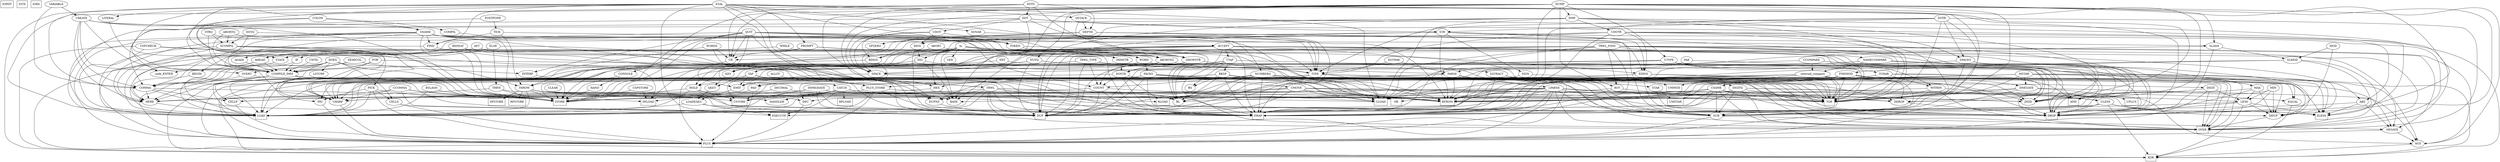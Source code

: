 strict digraph words {
"IOINIT" [shape=box]
"IOTX" [shape=box]
"IORX" [shape=box]
"EXECUTE" [shape=box]
"STORE" [shape=box]
"CSTORE" [shape=box]
"LOAD" [shape=box]
"CLOAD" [shape=box]
"RFROM" [shape=box]
"TOR" [shape=box]
"RLOAD" [shape=box]
"SPLOAD" [shape=box]
"SPSTORE" [shape=box]
"RPLOAD" [shape=box]
"RPSTORE" [shape=box]
"DUP" [shape=box]
"OVER" [shape=box]
"SWAP" [shape=box]
"DROP" [shape=box]
"UPLUS" [shape=box]
"PLUS" [shape=box]
"XOR" [shape=box]
"AND" [shape=box]
"OR" [shape=box]
"ZLESS" [shape=box]
"UMSTAR" [shape=box]
"UMMOD" [shape=box]
"FMSMOD" -> "ZLESS"
"DNEGATE" -> "TOR"
"DOT" -> "LOAD"
"CATCH" -> "EXECUTE"
"COUNT" -> "CHARP"
"EXTRACT" -> "SWAP"
"UDOTR" -> "TOR"
"TRWL_FIND" -> "NAMECOMPARE"
"BEGIN" -> "HERE"
"QUIT" -> "LOAD"
"CATCH" -> "RPLOAD"
"STATE" -> "LOAD"
"CMOVE" -> "DDROP"
"ACCEPT" -> "SUB"
"PROMPT" -> "NOT"
"SNAME" -> "LOAD"
"EVAL" -> "PROMPT"
"ACCEPT" -> "KEY"
"SIGN" -> "HOLD"
"DOTQ" -> "SCOMPQ"
"NAMECOMPARE" -> "AND"
"NUMBERQ" -> "STAR"
"NEGATE" -> "PLUS"
"DIGIT" -> "OVER"
"COMPILE_IMM" -> "COMMA"
"MSTAR" -> "ABS"
"TRWL" -> "OVER"
"SPACES" -> "JNZD"
"TRWL_FIND" -> "PLUS"
"DOT" -> "BASE"
"THROW" -> "SPSTORE"
"WORDS" -> "TRWL"
"DMP" -> "CLOAD"
"WORD" -> "PARSE"
"TYPE" -> "JNZD"
"STRQ" -> "COMPILE_IMM"
"SIGN" -> "ZLESS"
"DDROP" -> "DROP"
"QUIT" -> "CR"
"CREATE" -> "SNAME"
"NUFQ" -> "KEY"
"NUMBERQ" -> "HEX"
"CCOMPARE" -> "OVER"
"SNAME" -> "PLUS"
"BKSP" -> "SUB"
"DUMP" -> "DMP"
"UDOTR" -> "DIGS"
"DOES" -> "COMMA"
"ABORTQ" -> "SCOMPQ"
"SCOMPQ" -> "PLUS"
"DUMP" -> "ROT"
"PROMPT" -> "SHOWSTR"
"DIG" -> "HOLD"
"PARSE" -> "RFROM"
"DIG" -> "BASE"
"COMMA" -> "HERE"
"CSAME" -> "DROP"
"ACCEPT" -> "XOR"
"NUMBERQ" -> "JNZD"
"UDOTR" -> "RFROM"
"TRWL" -> "TOR"
"INC" -> "PLUS"
"STR" -> "SIGN"
"ACCEPT" -> "OVER"
"ACCEPT" -> "SWAP"
"UDOT" -> "DIGS"
"EDIGS" -> "LOAD"
"DECIMAL" -> "BASE"
"PLUS_STORE" -> "PLUS"
"CATCH" -> "LOAD"
"STR" -> "DUP"
"TRWL_FIND" -> "CHARP"
"internal_compare" -> "OVER"
"THEN" -> "HERE"
"SPACES" -> "MAX"
"MAX" -> "LESS"
"TRWL_FIND" -> "AND"
"DOTR" -> "SUB"
"UTYPE" -> "TCHAR"
"PICK" -> "LOAD"
"TRWL_TYPE" -> "SPACE"
"CATCH" -> "RFROM"
"COLON" -> "SNAME"
"internal_compare" -> "CSAME"
"DEPTH" -> "SUB"
"HOLD" -> "LOAD"
"CATCH" -> "HANDLER"
"FOR" -> "TOR"
"CREATE" -> "DOVAR"
"BSLASH" -> "STORE"
"TRWL" -> "DUP"
"NAMECOMPARE" -> "OVER"
"EVAL" -> "LITERAL"
"LOADEXEC" -> "LOAD"
"CCOMMA" -> "STORE"
"MIN" -> "SWAP"
"REPEAT" -> "SWAP"
"NOT" -> "XOR"
"SCOMPQ" -> "STORE"
"NUMBERQ" -> "DIGITQ"
"internal_compare" -> "CHARP"
"THROW" -> "DROP"
"WITHIN" -> "SUB"
"DMP" -> "SPACE"
"OVERT" -> "STORE"
"ALLOT" -> "PLUS_STORE"
"SCOMPQ" -> "WORD"
"NUMBERQ" -> "DUP"
"MOD" -> "DROP"
"HEX" -> "STORE"
"NEGATE" -> "NOT"
"STR" -> "EDIGS"
"EVAL" -> "THROW"
"UTYPE" -> "TOR"
"TYPE" -> "CLOAD"
"DUMP" -> "NUFQ"
"TRWL_TYPE" -> "COUNT"
"EVAL" -> "DUP"
"TCHAR" -> "BL"
"PLUS_STORE" -> "LOAD"
"EVAL" -> "STATE"
"CELLS" -> "PLUS"
"internal_compare" -> "TOR"
"TOKEN" -> "WORD"
"DIGITQ" -> "OR"
"DOTS" -> "RLOAD"
"SLASH" -> "SWAP"
"STR" -> "ABS"
"DUMP" -> "HEX"
"DOTQ" -> "COMPILE_IMM"
"UNTIL" -> "COMPILE_IMM"
"IF" -> "COMPILE_IMM"
"QKEY" -> "LOADEXEC"
"FIND" -> "TRWL"
"DEPTH" -> "SPZERO"
"DIGIT" -> "LESS"
"LPARSE" -> "DUP"
"COMMA" -> "STORE"
"DIGITQ" -> "RFROM"
"FMSMOD" -> "TOR"
"PICK" -> "PLUS"
"DOT" -> "UDOT"
"THEN" -> "SWAP"
"TRWL_FIND" -> "CLOAD"
"QUIT" -> "DUPNZ"
"TICK" -> "TOKEN"
"MOD" -> "SLMOD"
"PARSE" -> "LOAD"
"DOES" -> "LOAD"
"NUMBERQ" -> "BASE"
"TRWL" -> "EXECUTE"
"TTAP" -> "XOR"
"ROT" -> "TOR"
"hi" -> "HEX"
"BKSP" -> "EMIT"
"CSAME" -> "SWAP"
"PICK" -> "SPLOAD"
"QUIT" -> "TYPE"
"DMP" -> "OVER"
"CMOVE" -> "JNZD"
"COMPILE_IMM" -> "CELLP"
"AFT" -> "SWAP"
"SLMOD" -> "OVER"
"HAND" -> "STORE"
"PAD" -> "PLUS"
"EDIGS" -> "OVER"
"WORDS" -> "LOAD"
"CATCH" -> "DROP"
"CATCH" -> "TOR"
"LPARSE" -> "SUB"
"ULESS" -> "XOR"
"DOSTR" -> "PLUS"
"SNAME" -> "CHARP"
"LPARSE" -> "CHARP"
"CSPCHECK" -> "XOR"
"EVAL" -> "NUMBERQ"
"STR" -> "BDIGS"
"DUMP" -> "SPACE"
"WHILE" -> "SWAP"
"NUMBERQ" -> "LOAD"
"CCOMMA" -> "HERE"
"TAP" -> "OVER"
"CMOVE" -> "CHARP"
"DOTS" -> "PICK"
"DUMP" -> "CR"
"PARSE" -> "PLUS"
"NUMBERQ" -> "RFROM"
"CONSOLE" -> "HAND"
"BDIGS" -> "STORE"
"DOT" -> "SPACE"
"CLEAR" -> "STORE"
"PACKS" -> "RFROM"
"DOTPAR" -> "PARSE"
"UDOT" -> "BDIGS"
"LPARSE" -> "ZLESS"
"LOADEXEC" -> "DUP"
"TYPE" -> "DROP"
"internal_compare" -> "RFROM"
"DIGITQ" -> "OVER"
"LPARSE" -> "OVER"
"HOLD" -> "DUP"
"QUIT" -> "CONSOLE"
"FMSMOD" -> "SWAP"
"DOTS" -> "DOT"
"NUMBERQ" -> "CHARP"
"DOSTR" -> "TOR"
"DIGITQ" -> "TOR"
"STAR" -> "DROP"
"DIGITQ" -> "SUB"
"FMSMOD" -> "RFROM"
"hi" -> "BASE"
"TAP" -> "CHARP"
"EVAL" -> "DUPNZ"
"TRWL_FIND" -> "STATE"
"MAX" -> "DDUP"
"ABS" -> "NEGATE"
"CCOMMA" -> "DUP"
"ULESS" -> "SUB"
"NUMBERQ" -> "NEGATE"
"DOVAR" -> "RFROM"
"DOES" -> "CELLS"
"SNAME" -> "STORE"
"DEPTH" -> "SPLOAD"
"NUMBERQ" -> "OVER"
"ELSE" -> "AHEAD"
"DUMP" -> "NOT"
"ACCEPT" -> "DUP"
"TOKEN" -> "BL"
"CREATE" -> "COMPILE_IMM"
"MSTAR" -> "SWAP"
"TAP" -> "CSTORE"
"TRWL_FIND" -> "DDUP"
"NXT" -> "JNZD"
"VARIABLE" -> "CREATE"
"PICK" -> "CELLS"
"DOSTR" -> "RLOAD"
"DECIMAL" -> "STORE"
"LPARSE" -> "EQUAL"
"HOLD" -> "DEC"
"EMIT" -> "LOADEXEC"
"SNAME" -> "TOKEN"
"THROW" -> "LOAD"
"PARSE" -> "PLUS_STORE"
"ABORTNZ" -> "DROP"
"HERE" -> "LOAD"
"FMSMOD" -> "RLOAD"
"REPEAT" -> "STORE"
"PARSE" -> "SUB"
"IMMEDIATE" -> "CSTORE"
"LESS" -> "ZLESS"
"SLMOD" -> "FMSMOD"
"UTYPE" -> "JNZD"
"LPARSE" -> "NOT"
"IMMEDIATE" -> "OR"
"SCOMPQ" -> "CLOAD"
"NUMBERQ" -> "DDROP"
"CSAME" -> "DDROP"
"QUIT" -> "COUNT"
"TTAP" -> "BL"
"AFT" -> "DROP"
"PACKS" -> "CSTORE"
"NUFQ" -> "DDROP"
"DEPTH" -> "SLASH"
"hi" -> "EDIGS"
"NUMBERQ" -> "TOR"
"DOTR" -> "TYPE"
"DUMP" -> "JNZD"
"UDOTR" -> "TYPE"
"DOES" -> "COMPILE_IMM"
"PACKS" -> "TOR"
"NAMECOMPARE" -> "CLOAD"
"HOLD" -> "STORE"
"QSTACK" -> "ABORTNZ"
"STAR" -> "UMSTAR"
"HEX" -> "BASE"
"DEC" -> "PLUS"
"BKSP" -> "BL"
"COLON" -> "COMPIL"
"UDOT" -> "TYPE"
"CELLS" -> "DUP"
"SEMICOL" -> "INTERP"
"INTERP" -> "STORE"
"hi" -> "DIG"
"CMOVE" -> "CLOAD"
"EDIGS" -> "SUB"
"BKSP" -> "OVER"
"LOADEXEC" -> "EXECUTE"
"DOTQ" -> "SHOWSTR"
"TRWL_FIND" -> "ROT"
"ABORTNZ" -> "DOSTR"
"TTAP" -> "DROP"
"THROW" -> "STORE"
"DOT" -> "TYPE"
"PAD" -> "HERE"
"hi" -> "CR"
"LPARSE" -> "SWAP"
"hi" -> "TOR"
"COMPILE_IMM" -> "TOR"
"TAP" -> "DUP"
"CSAME" -> "DUP"
"SHOWSTR" -> "DOSTR"
"SCOMPQ" -> "HERE"
"NUMBERQ" -> "STORE"
"DIGS" -> "DIG"
"NUFQ" -> "DUP"
"LPARSE" -> "TOR"
"hi" -> "BDIGS"
"ACCEPT" -> "TTAP"
"MSTAR" -> "ZLESS"
"TYPE" -> "TOR"
"LESS" -> "DDUP"
"HOLD" -> "CSTORE"
"MIN" -> "DDUP"
"DDUP" -> "OVER"
"EVAL" -> "XOR"
"WORD" -> "PACKS"
"FMSMOD" -> "DNEGATE"
"TICK" -> "THROW"
"TRWL_FIND" -> "DUP"
"NUFQ" -> "QKEY"
"QSTACK" -> "DEPTH"
"WITHIN" -> "RFROM"
"NUMBERQ" -> "RLOAD"
"NUMBERQ" -> "DROP"
"WITHIN" -> "ULESS"
"IMMEDIATE" -> "LOAD"
"DUMP" -> "TOR"
"SUB" -> "PLUS"
"CCOMMA" -> "CHARP"
"DOES" -> "RFROM"
"CMOVE" -> "DUP"
"FMSMOD" -> "UMMOD"
"DOT" -> "STR"
"ABORT" -> "IMMSTR"
"FMSMOD" -> "NEGATE"
"FOR" -> "HERE"
"QUIT" -> "CATCH"
"BDIGS" -> "PAD"
"NUFQ" -> "EQUAL"
"MAX" -> "SWAP"
"EVAL" -> "FIND"
"CSAME" -> "RFROM"
"PACKS" -> "DUP"
"ABORT" -> "THROW"
"COMPIL" -> "STORE"
"MAX" -> "DROP"
"DOTR" -> "SPACES"
"hi" -> "TYPE"
"DOES" -> "LSTCRP"
"COUNT" -> "SWAP"
"MIN" -> "LESS"
"MIN" -> "DROP"
"UDOT" -> "EDIGS"
"WITHIN" -> "OVER"
"UDOTR" -> "BDIGS"
"CATCH" -> "STORE"
"AFT" -> "BEGIN"
"TYPE" -> "EMIT"
"ACCEPT" -> "WITHIN"
"REPEAT" -> "HERE"
"DOTS" -> "DEPTH"
"CATCH" -> "SPLOAD"
"PLUS_STORE" -> "STORE"
"NAMECOMPARE" -> "internal_compare"
"POSTPONE" -> "COMMA"
"PACKS" -> "CHARP"
"DMP" -> "TOR"
"DNEGATE" -> "NOT"
"THROW" -> "RFROM"
"TRWL_TYPE" -> "DUP"
"AGAIN" -> "COMPILE_IMM"
"THROW" -> "HANDLER"
"UTYPE" -> "DUP"
"CMOVE" -> "TOR"
"DOTS" -> "JNZD"
"CSAME" -> "JNZD"
"TYPE" -> "CHARP"
"DNEGATE" -> "PLUS"
"CSPCHECK" -> "ABORTNZ"
"ULESS" -> "DROP"
"CMOVE" -> "RLOAD"
"PAR" -> "PARSE"
"TRWL_FIND" -> "NOT"
"DUMP" -> "DROP"
"DMP" -> "JNZD"
"AHEAD" -> "COMMA"
"THEN" -> "STORE"
"SLMOD" -> "SWAP"
"ABORTQ" -> "COMPILE_IMM"
"DIGS" -> "DUP"
"ROT" -> "RFROM"
"WITHIN" -> "TOR"
"LPARSE" -> "JNZD"
"DOTS" -> "SHOWSTR"
"COUNT" -> "DUP"
"EVAL" -> "CLOAD"
"BKSP" -> "SWAP"
"PICK" -> "INC"
"NUMBERQ" -> "COUNT"
"internal_compare" -> "DDROP"
"ABORTQ" -> "ABORTNZ"
"WORDS" -> "CR"
"PARSE" -> "TOR"
"IMMEDIATE" -> "CLOAD"
"CMOVE" -> "CSTORE"
"BKSP" -> "RFROM"
"ACCEPT" -> "TAP"
"KEY" -> "QKEY"
"MSTAR" -> "XOR"
"PLUS_STORE" -> "SWAP"
"SLMOD" -> "ZLESS"
"DOES" -> "STORE"
"CSPCHECK" -> "SPLOAD"
"AFT" -> "AHEAD"
"CELLP" -> "PLUS"
"DIGITQ" -> "DUP"
"COMPILE_IMM" -> "LOAD"
"CSAME" -> "SUB"
"MSTAR" -> "DDUP"
"ULESS" -> "SWAP"
"SNAME" -> "SHOWSTR"
"EXTRACT" -> "UMMOD"
"SNAME" -> "COMMA"
"ACCEPT" -> "DDUP"
"NUMBERQ" -> "PLUS"
"DOTR" -> "TOR"
"DUMP" -> "DDUP"
"THROW" -> "RPSTORE"
"LPARSE" -> "CLOAD"
"DOSTR" -> "RFROM"
"CONSOLE" -> "STORE"
"LESS" -> "SUB"
"VARIABLE" -> "COMMA"
"ELSE" -> "SWAP"
"TCHAR" -> "DUP"
"DOTR" -> "OVER"
"CREATE" -> "STORE"
"CSPSTORE" -> "SPLOAD"
"LPARSE" -> "DEC"
"TTAP" -> "BS"
"LESS" -> "XOR"
"COMPILE_IMM" -> "RFROM"
"UTYPE" -> "CHARP"
"MSTAR" -> "TOR"
"UTYPE" -> "EMIT"
"DOTR" -> "STR"
"TRWL" -> "DROP"
"NUMBERQ" -> "EQUAL"
"SEMICOL" -> "COMPILE_IMM"
"STR" -> "DIGS"
"SNAME" -> "DROP"
"EVAL" -> "QSTACK"
"TICK" -> "FIND"
"CREATE" -> "COMMA"
"LPARSE" -> "RFROM"
"WORD" -> "HERE"
"TCHAR" -> "AND"
"EVAL" -> "DROP"
"BKSP" -> "TOR"
"THROW" -> "TOR"
"DEPTH" -> "SWAP"
"LPARSE" -> "DROP"
"QSTACK" -> "ZLESS"
"CMOVE" -> "RFROM"
"SEMICOL" -> "OVERT"
"SUB" -> "NEGATE"
"COUNT" -> "CLOAD"
"DUPNZ" -> "DUP"
"NXT" -> "COMPILE_IMM"
"TRWL" -> "DUPNZ"
"DMP" -> "UDOTR"
"DIG" -> "EXTRACT"
"IF" -> "COMMA"
"DOSTR" -> "SWAP"
"SPACES" -> "TOR"
"OVERT" -> "LOAD"
"NUMBERQ" -> "DUPNZ"
"ABORTNZ" -> "THROW"
"PROMPT" -> "STATE"
"UDOTR" -> "SPACES"
"QUIT" -> "SHOWSTR"
"TRWL_FIND" -> "NEGATE"
"IMMEDIATE" -> "SWAP"
"PARSE" -> "LPARSE"
"hi" -> "HOLD"
"ELSE" -> "THEN"
"DUMP" -> "SLASH"
"DOTS" -> "CR"
"COLON" -> "code_ENTER"
"DIGIT" -> "PLUS"
"DUMP" -> "STORE"
"WHILE" -> "IF"
"PAR" -> "DDROP"
"hi" -> "VER"
"DIGITQ" -> "LESS"
"DIGITQ" -> "ULESS"
"CHARP" -> "PLUS"
"EDIGS" -> "DROP"
"IMMSTR" -> "DOSTR"
"hi" -> "SHOWSTR"
"TCHAR" -> "WITHIN"
"TRWL_TYPE" -> "AND"
"DIGIT" -> "AND"
"TYPE" -> "DUP"
"LITERAL" -> "COMPILE_IMM"
"TRWL_TYPE" -> "TYPE"
"DOTS" -> "TOR"
"TTAP" -> "SWAP"
"ROT" -> "SWAP"
"REPEAT" -> "AGAIN"
"DMP" -> "INC"
"DOT" -> "XOR"
"EVAL" -> "EXECUTE"
"hi" -> "LOAD"
"ULESS" -> "ZLESS"
"SCOMPQ" -> "CHARP"
"QUIT" -> "ACCEPT"
"COMPILE_IMM" -> "DUP"
"EQUAL" -> "XOR"
"MSTAR" -> "DNEGATE"
"hi" -> "STORE"
"DOES" -> "code_ENTER"
"UDOTR" -> "SUB"
"FMSMOD" -> "PLUS"
"TRWL" -> "CELLP"
"PROMPT" -> "CR"
"TRWL" -> "SWAP"
"ACCEPT" -> "PLUS"
"CSPSTORE" -> "STORE"
"TTAP" -> "DUP"
"DUMP" -> "LOAD"
"LPARSE" -> "PLUS"
"NUMBERQ" -> "CLOAD"
"SNAME" -> "DUP"
"DOTR" -> "RFROM"
"IMMEDIATE" -> "DUP"
"UTYPE" -> "DROP"
"DOTPAR" -> "TYPE"
"CCOMPARE" -> "internal_compare"
"FMSMOD" -> "DUP"
"internal_compare" -> "SUB"
"BKSP" -> "BS"
"POSTPONE" -> "TICK"
"CCOMPARE" -> "CLOAD"
"TRWL_FIND" -> "SWAP"
"AHEAD" -> "COMPILE_IMM"
"LPARSE" -> "LOAD"
"CCOMMA" -> "CSTORE"
"SHOWSTR" -> "COUNT"
"SNAME" -> "FIND"
"DUMP" -> "UTYPE"
"CSPCHECK" -> "LOAD"
"NUMBERQ" -> "INC"
"PLUS_STORE" -> "OVER"
"DNEGATE" -> "RFROM"
"SPACE" -> "EMIT"
"CSAME" -> "CHARP"
"MSTAR" -> "UMSTAR"
"internal_compare" -> "SWAP"
"DOSTR" -> "COUNT"
"BKSP" -> "XOR"
"CREATE" -> "OVERT"
"STR" -> "TOR"
"ULESS" -> "DDUP"
"QUIT" -> "INTERP"
"SPACE" -> "BL"
"ACCEPT" -> "BL"
"TRWL_FIND" -> "DROP"
"SNAME" -> "HERE"
"CSAME" -> "TOR"
"COMMA" -> "DUP"
"LESS" -> "DROP"
"COLON" -> "COMPILE_IMM"
"UDOT" -> "SPACE"
"DOES" -> "PLUS"
"DUMP" -> "BASE"
"CSAME" -> "CLOAD"
"SNAME" -> "CLOAD"
"NUMBERQ" -> "DEC"
"DMP" -> "DUP"
"THROW" -> "SWAP"
"EXTRACT" -> "DIGIT"
"SLASH" -> "DROP"
"TRWL" -> "RFROM"
"CSAME" -> "OVER"
"TAP" -> "EMIT"
"TCHAR" -> "DROP"
"STR" -> "RFROM"
"IMMEDIATE" -> "CELLP"
"CR" -> "EMIT"
"CREATE" -> "HERE"
"COMMA" -> "CELLP"
"SPACES" -> "SPACE"
"ABS" -> "DUP"
"QUIT" -> "STORE"
"STRQ" -> "SCOMPQ"
"LPARSE" -> "STORE"
"TTAP" -> "BKSP"
"MSTAR" -> "RFROM"
"EVAL" -> "TOKEN"
"PACKS" -> "CMOVE"
"DUMP" -> "RFROM"
"SHOWSTR" -> "TYPE"
"UDOTR" -> "OVER"
"DNEGATE" -> "UPLUS"
"NUMBERQ" -> "SUB"
"STRQ" -> "IMMSTR"
"hi" -> "RFROM"
"EVAL" -> "COMMA"
"PACKS" -> "SWAP"
"DIG" -> "LOAD"
"SLASH" -> "SLMOD"
"ABS" -> "ZLESS"
"PACKS" -> "DDUP"
"FOR" -> "COMPILE_IMM"
"TTAP" -> "TAP"
"UDOTR" -> "EDIGS"
"ACCEPT" -> "DROP"
"BSLASH" -> "LOAD"
"NUMBERQ" -> "SWAP"
"UTYPE" -> "CLOAD"
"TRWL" -> "LOAD"
"FIND" -> "LOAD"
"EDIGS" -> "PAD"
"LPARSE" -> "BL"
}
